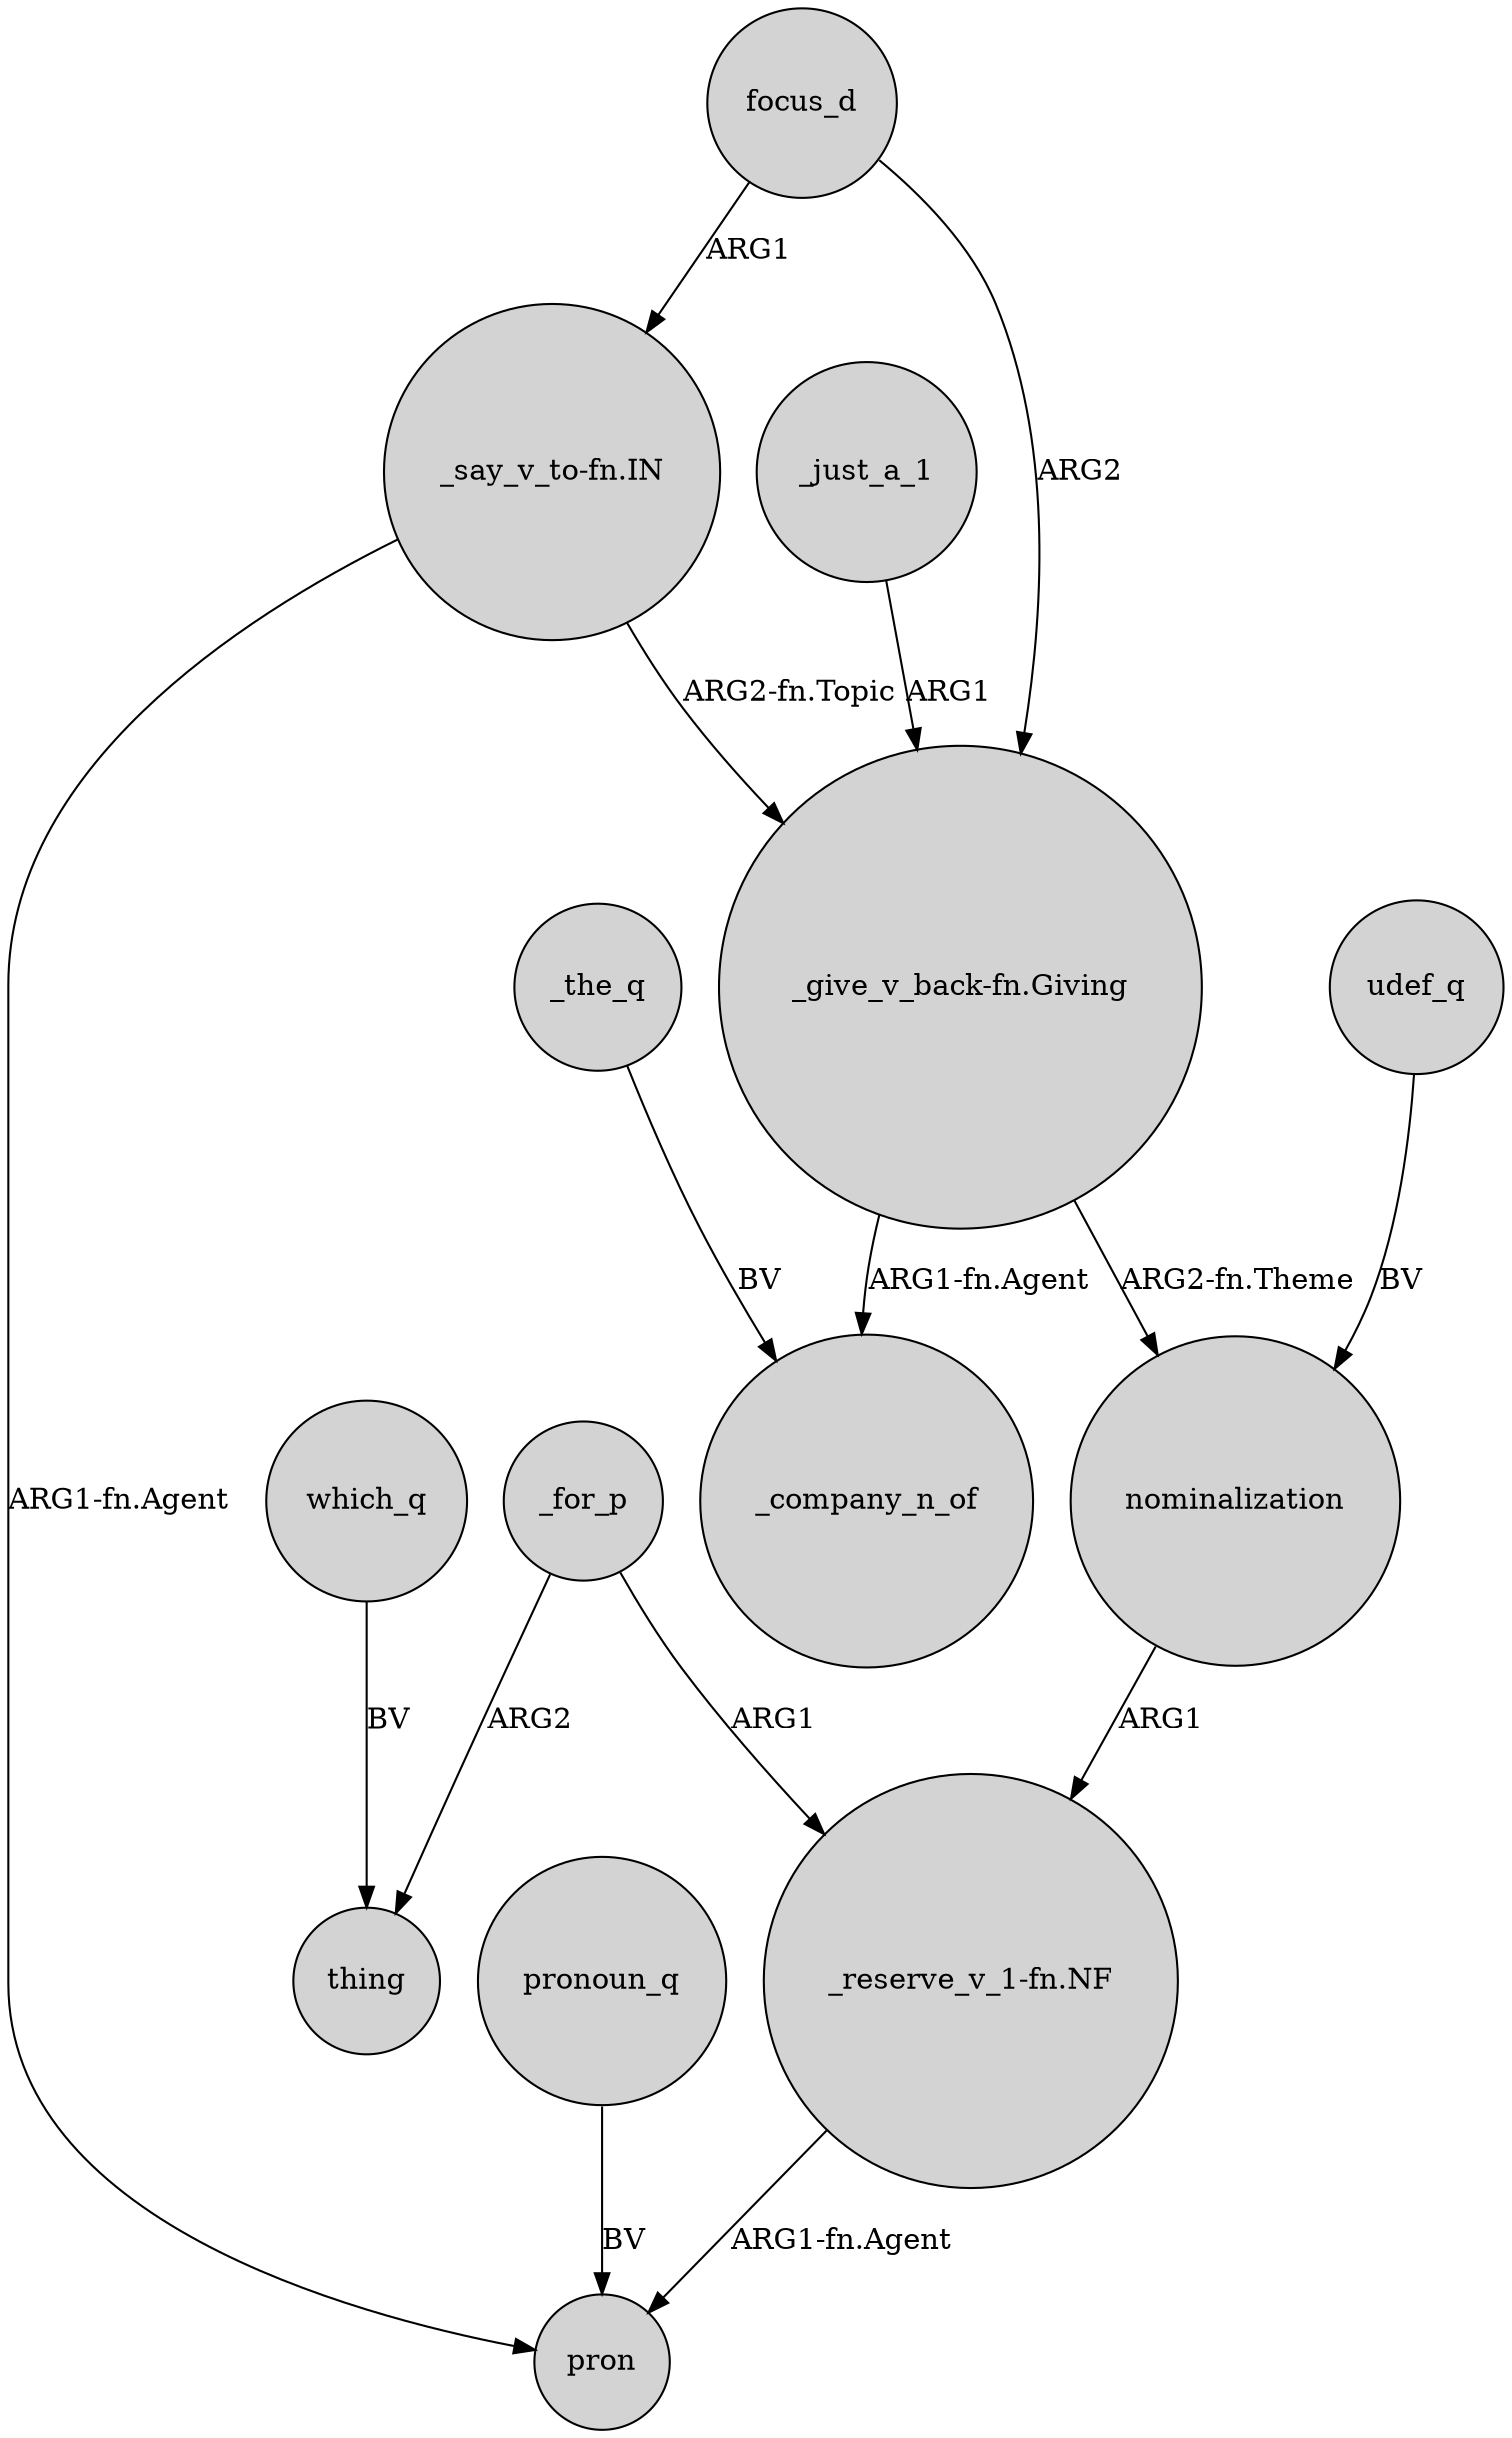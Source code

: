 digraph {
	node [shape=circle style=filled]
	_for_p -> "_reserve_v_1-fn.NF" [label=ARG1]
	"_say_v_to-fn.IN" -> pron [label="ARG1-fn.Agent"]
	"_say_v_to-fn.IN" -> "_give_v_back-fn.Giving" [label="ARG2-fn.Topic"]
	_for_p -> thing [label=ARG2]
	nominalization -> "_reserve_v_1-fn.NF" [label=ARG1]
	focus_d -> "_give_v_back-fn.Giving" [label=ARG2]
	focus_d -> "_say_v_to-fn.IN" [label=ARG1]
	_the_q -> _company_n_of [label=BV]
	_just_a_1 -> "_give_v_back-fn.Giving" [label=ARG1]
	"_reserve_v_1-fn.NF" -> pron [label="ARG1-fn.Agent"]
	udef_q -> nominalization [label=BV]
	"_give_v_back-fn.Giving" -> _company_n_of [label="ARG1-fn.Agent"]
	"_give_v_back-fn.Giving" -> nominalization [label="ARG2-fn.Theme"]
	which_q -> thing [label=BV]
	pronoun_q -> pron [label=BV]
}
